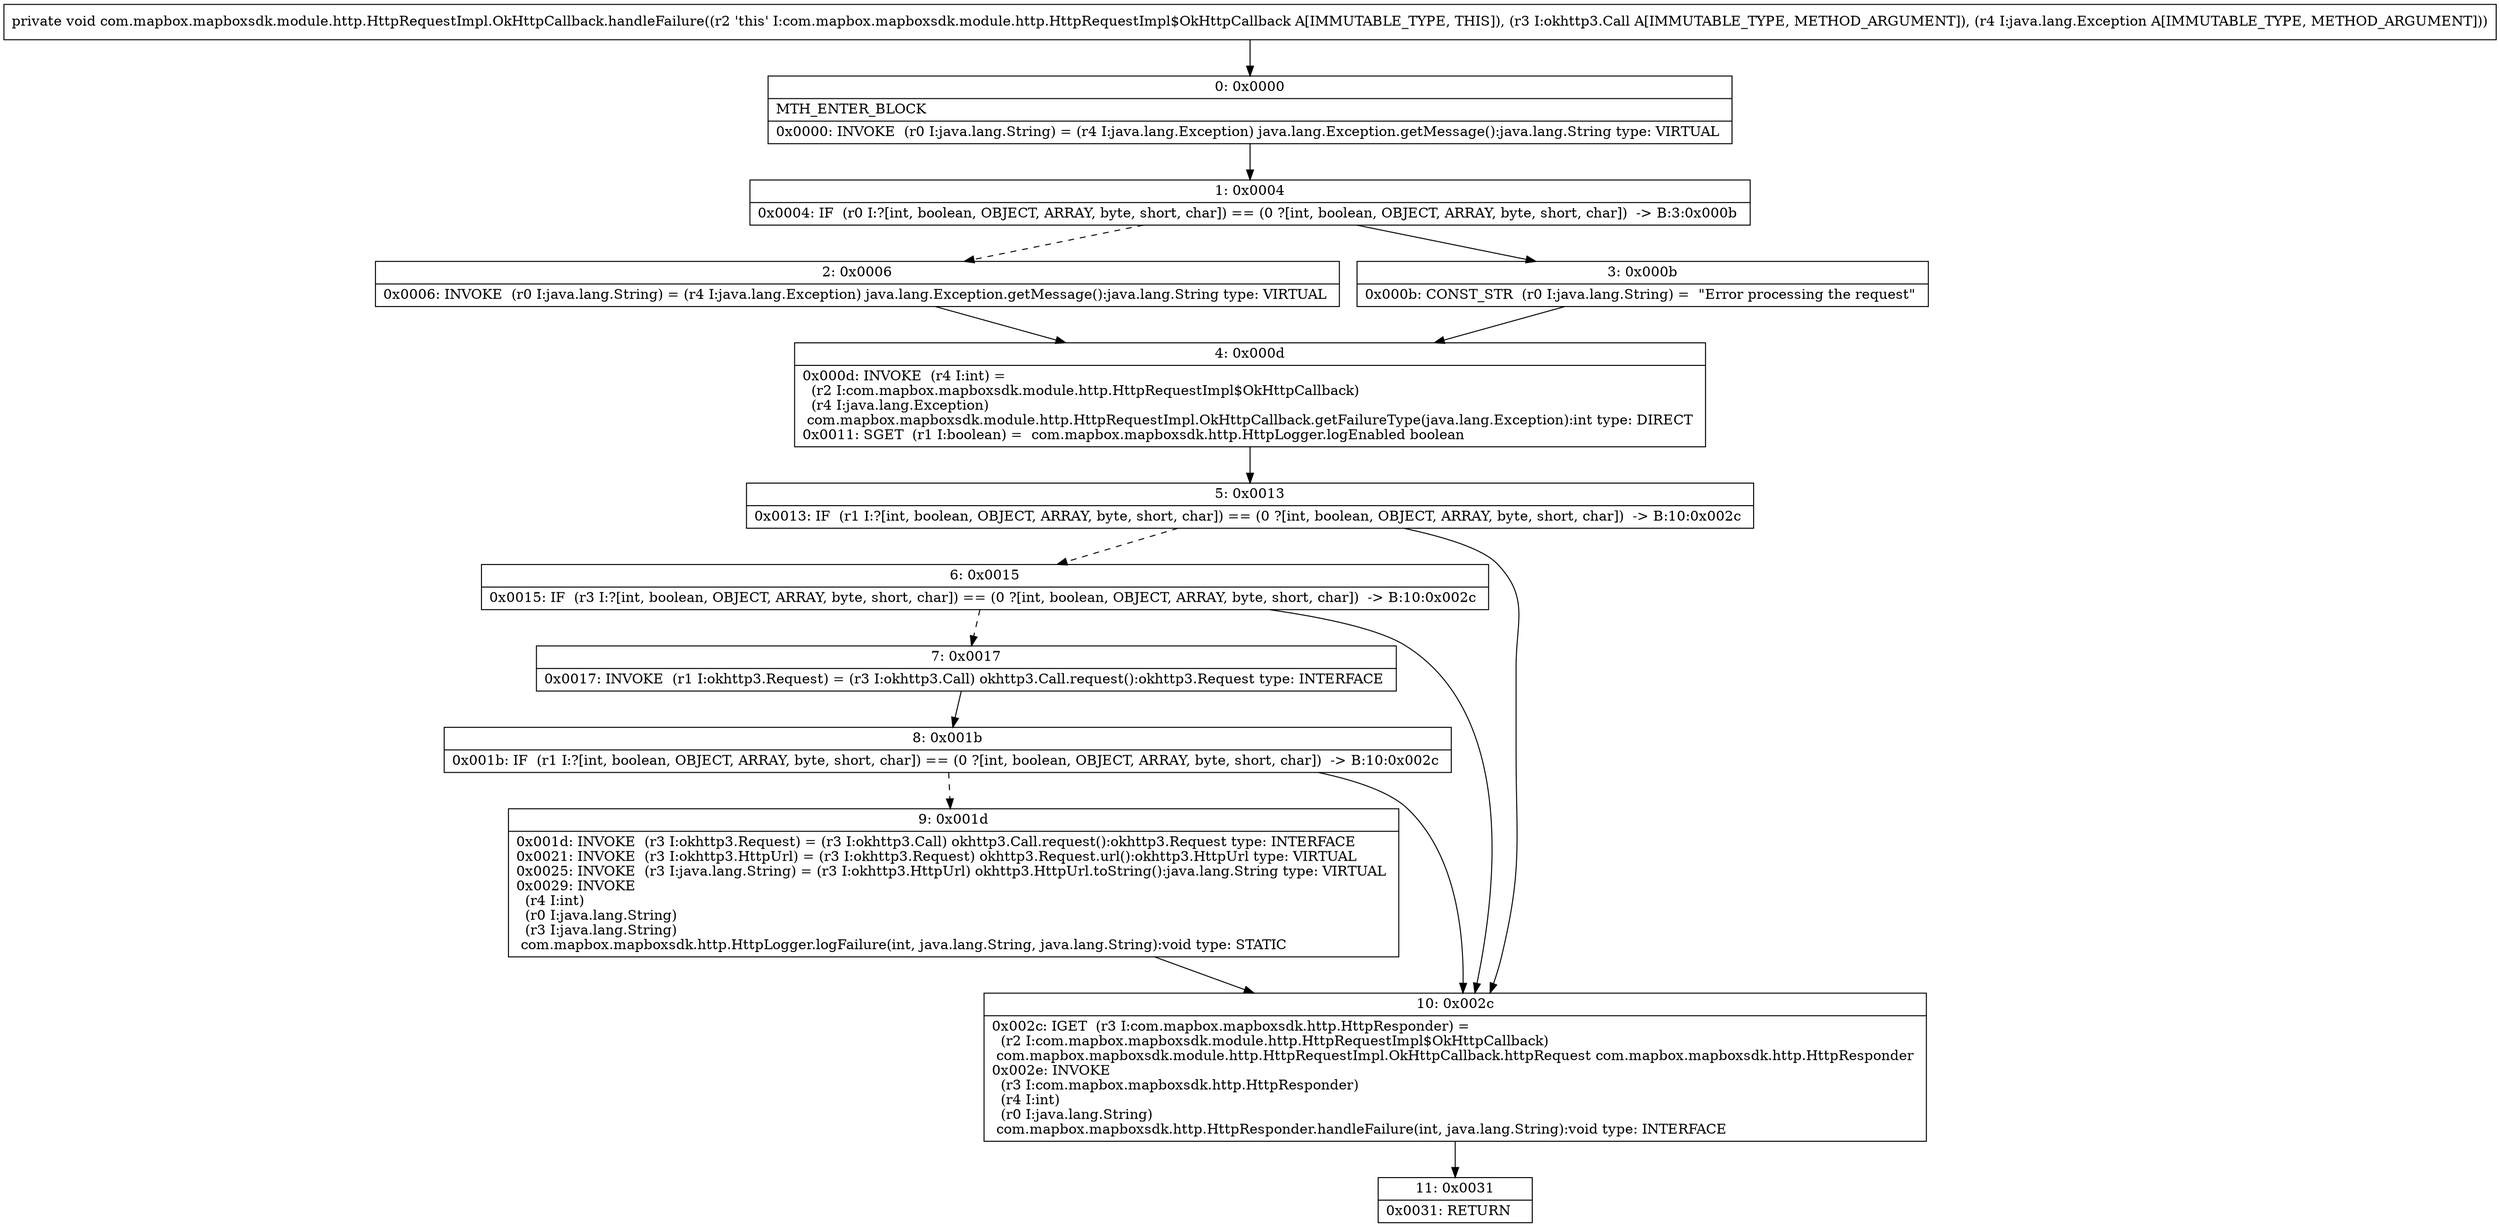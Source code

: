 digraph "CFG forcom.mapbox.mapboxsdk.module.http.HttpRequestImpl.OkHttpCallback.handleFailure(Lokhttp3\/Call;Ljava\/lang\/Exception;)V" {
Node_0 [shape=record,label="{0\:\ 0x0000|MTH_ENTER_BLOCK\l|0x0000: INVOKE  (r0 I:java.lang.String) = (r4 I:java.lang.Exception) java.lang.Exception.getMessage():java.lang.String type: VIRTUAL \l}"];
Node_1 [shape=record,label="{1\:\ 0x0004|0x0004: IF  (r0 I:?[int, boolean, OBJECT, ARRAY, byte, short, char]) == (0 ?[int, boolean, OBJECT, ARRAY, byte, short, char])  \-\> B:3:0x000b \l}"];
Node_2 [shape=record,label="{2\:\ 0x0006|0x0006: INVOKE  (r0 I:java.lang.String) = (r4 I:java.lang.Exception) java.lang.Exception.getMessage():java.lang.String type: VIRTUAL \l}"];
Node_3 [shape=record,label="{3\:\ 0x000b|0x000b: CONST_STR  (r0 I:java.lang.String) =  \"Error processing the request\" \l}"];
Node_4 [shape=record,label="{4\:\ 0x000d|0x000d: INVOKE  (r4 I:int) = \l  (r2 I:com.mapbox.mapboxsdk.module.http.HttpRequestImpl$OkHttpCallback)\l  (r4 I:java.lang.Exception)\l com.mapbox.mapboxsdk.module.http.HttpRequestImpl.OkHttpCallback.getFailureType(java.lang.Exception):int type: DIRECT \l0x0011: SGET  (r1 I:boolean) =  com.mapbox.mapboxsdk.http.HttpLogger.logEnabled boolean \l}"];
Node_5 [shape=record,label="{5\:\ 0x0013|0x0013: IF  (r1 I:?[int, boolean, OBJECT, ARRAY, byte, short, char]) == (0 ?[int, boolean, OBJECT, ARRAY, byte, short, char])  \-\> B:10:0x002c \l}"];
Node_6 [shape=record,label="{6\:\ 0x0015|0x0015: IF  (r3 I:?[int, boolean, OBJECT, ARRAY, byte, short, char]) == (0 ?[int, boolean, OBJECT, ARRAY, byte, short, char])  \-\> B:10:0x002c \l}"];
Node_7 [shape=record,label="{7\:\ 0x0017|0x0017: INVOKE  (r1 I:okhttp3.Request) = (r3 I:okhttp3.Call) okhttp3.Call.request():okhttp3.Request type: INTERFACE \l}"];
Node_8 [shape=record,label="{8\:\ 0x001b|0x001b: IF  (r1 I:?[int, boolean, OBJECT, ARRAY, byte, short, char]) == (0 ?[int, boolean, OBJECT, ARRAY, byte, short, char])  \-\> B:10:0x002c \l}"];
Node_9 [shape=record,label="{9\:\ 0x001d|0x001d: INVOKE  (r3 I:okhttp3.Request) = (r3 I:okhttp3.Call) okhttp3.Call.request():okhttp3.Request type: INTERFACE \l0x0021: INVOKE  (r3 I:okhttp3.HttpUrl) = (r3 I:okhttp3.Request) okhttp3.Request.url():okhttp3.HttpUrl type: VIRTUAL \l0x0025: INVOKE  (r3 I:java.lang.String) = (r3 I:okhttp3.HttpUrl) okhttp3.HttpUrl.toString():java.lang.String type: VIRTUAL \l0x0029: INVOKE  \l  (r4 I:int)\l  (r0 I:java.lang.String)\l  (r3 I:java.lang.String)\l com.mapbox.mapboxsdk.http.HttpLogger.logFailure(int, java.lang.String, java.lang.String):void type: STATIC \l}"];
Node_10 [shape=record,label="{10\:\ 0x002c|0x002c: IGET  (r3 I:com.mapbox.mapboxsdk.http.HttpResponder) = \l  (r2 I:com.mapbox.mapboxsdk.module.http.HttpRequestImpl$OkHttpCallback)\l com.mapbox.mapboxsdk.module.http.HttpRequestImpl.OkHttpCallback.httpRequest com.mapbox.mapboxsdk.http.HttpResponder \l0x002e: INVOKE  \l  (r3 I:com.mapbox.mapboxsdk.http.HttpResponder)\l  (r4 I:int)\l  (r0 I:java.lang.String)\l com.mapbox.mapboxsdk.http.HttpResponder.handleFailure(int, java.lang.String):void type: INTERFACE \l}"];
Node_11 [shape=record,label="{11\:\ 0x0031|0x0031: RETURN   \l}"];
MethodNode[shape=record,label="{private void com.mapbox.mapboxsdk.module.http.HttpRequestImpl.OkHttpCallback.handleFailure((r2 'this' I:com.mapbox.mapboxsdk.module.http.HttpRequestImpl$OkHttpCallback A[IMMUTABLE_TYPE, THIS]), (r3 I:okhttp3.Call A[IMMUTABLE_TYPE, METHOD_ARGUMENT]), (r4 I:java.lang.Exception A[IMMUTABLE_TYPE, METHOD_ARGUMENT])) }"];
MethodNode -> Node_0;
Node_0 -> Node_1;
Node_1 -> Node_2[style=dashed];
Node_1 -> Node_3;
Node_2 -> Node_4;
Node_3 -> Node_4;
Node_4 -> Node_5;
Node_5 -> Node_6[style=dashed];
Node_5 -> Node_10;
Node_6 -> Node_7[style=dashed];
Node_6 -> Node_10;
Node_7 -> Node_8;
Node_8 -> Node_9[style=dashed];
Node_8 -> Node_10;
Node_9 -> Node_10;
Node_10 -> Node_11;
}


